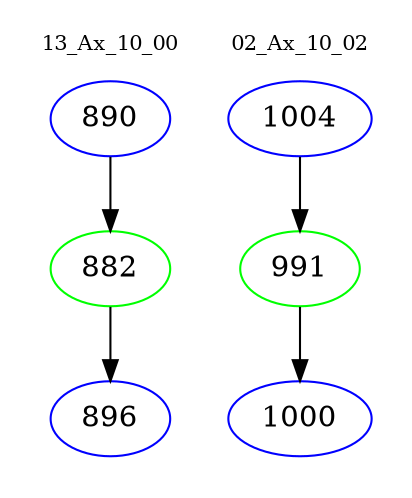 digraph{
subgraph cluster_0 {
color = white
label = "13_Ax_10_00";
fontsize=10;
T0_890 [label="890", color="blue"]
T0_890 -> T0_882 [color="black"]
T0_882 [label="882", color="green"]
T0_882 -> T0_896 [color="black"]
T0_896 [label="896", color="blue"]
}
subgraph cluster_1 {
color = white
label = "02_Ax_10_02";
fontsize=10;
T1_1004 [label="1004", color="blue"]
T1_1004 -> T1_991 [color="black"]
T1_991 [label="991", color="green"]
T1_991 -> T1_1000 [color="black"]
T1_1000 [label="1000", color="blue"]
}
}
